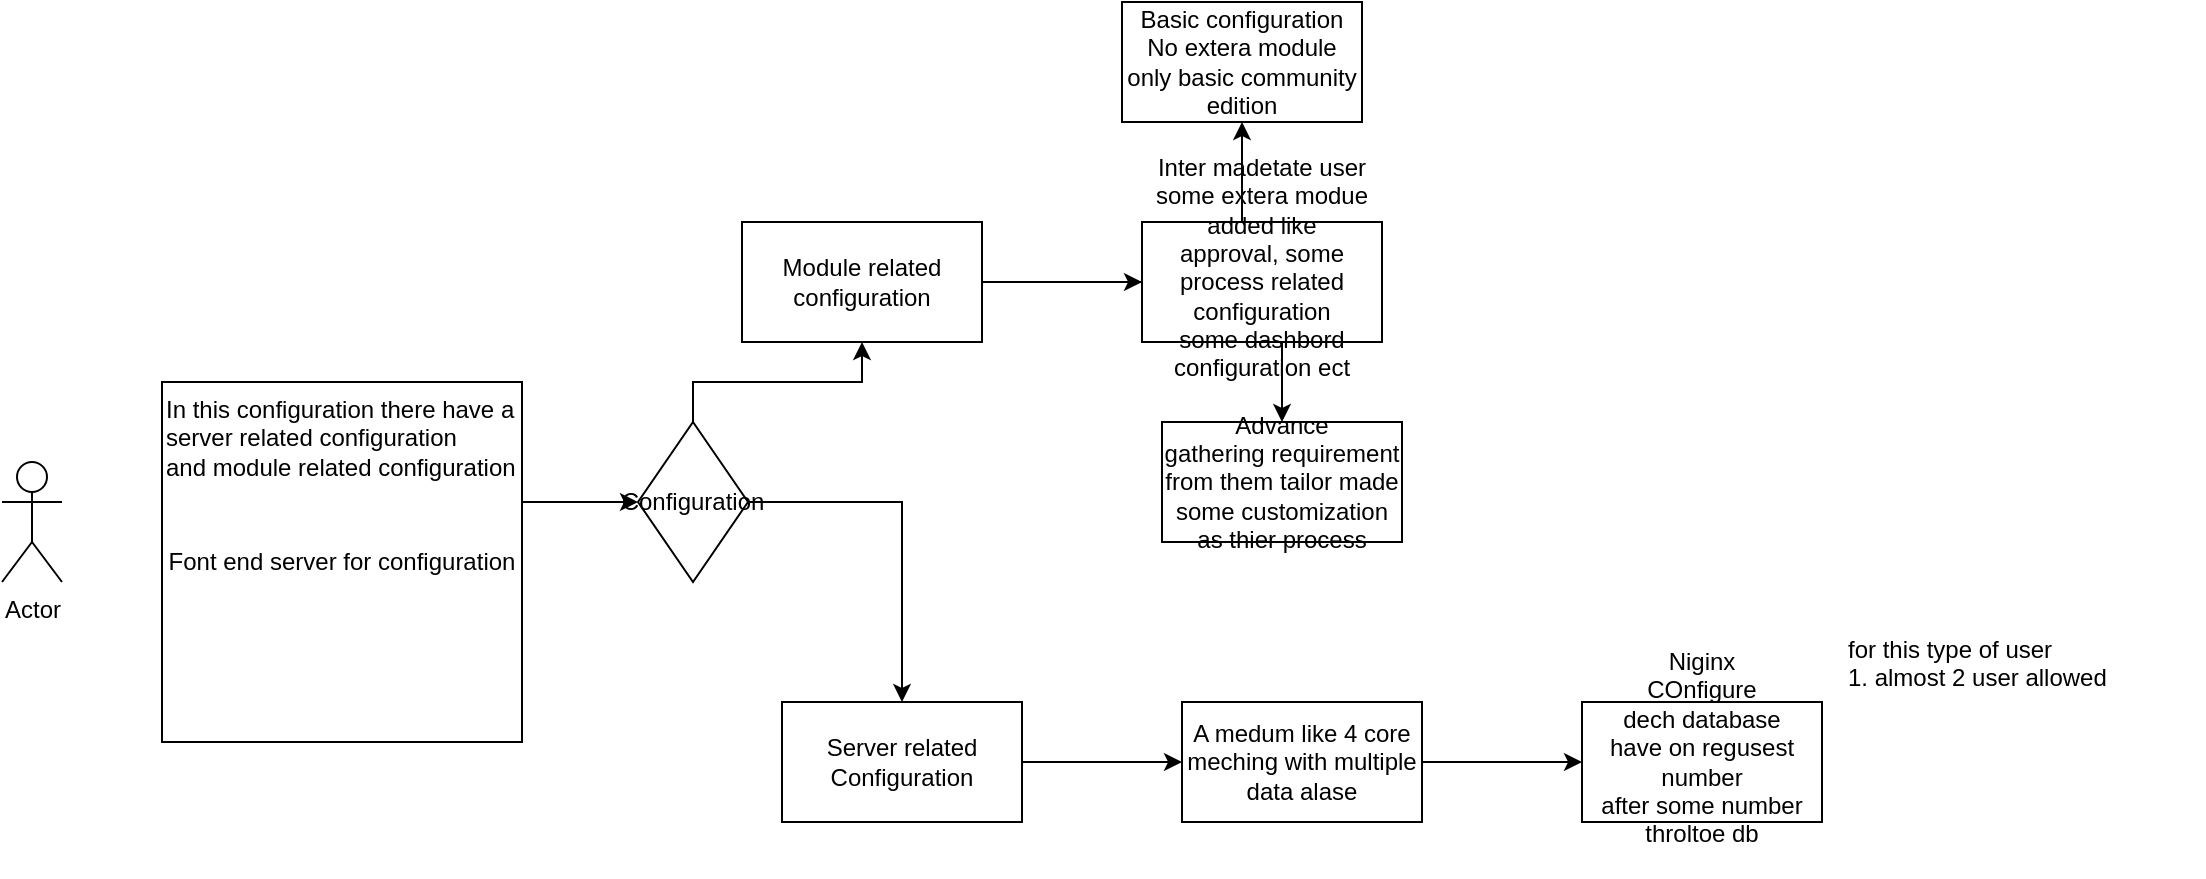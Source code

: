 <mxfile version="26.0.4">
  <diagram name="Page-1" id="dy9t35zf0pSUTtdP75Ow">
    <mxGraphModel dx="1434" dy="795" grid="1" gridSize="10" guides="1" tooltips="1" connect="1" arrows="1" fold="1" page="1" pageScale="1" pageWidth="850" pageHeight="1100" math="0" shadow="0">
      <root>
        <mxCell id="0" />
        <mxCell id="1" parent="0" />
        <mxCell id="z22SotR3mHXX7BvzYAxg-1" value="Actor" style="shape=umlActor;verticalLabelPosition=bottom;verticalAlign=top;html=1;outlineConnect=0;" vertex="1" parent="1">
          <mxGeometry x="80" y="250" width="30" height="60" as="geometry" />
        </mxCell>
        <mxCell id="z22SotR3mHXX7BvzYAxg-2" value="Font end server for configuration " style="whiteSpace=wrap;html=1;aspect=fixed;" vertex="1" parent="1">
          <mxGeometry x="160" y="210" width="180" height="180" as="geometry" />
        </mxCell>
        <mxCell id="z22SotR3mHXX7BvzYAxg-5" style="edgeStyle=orthogonalEdgeStyle;rounded=0;orthogonalLoop=1;jettySize=auto;html=1;exitX=1;exitY=0.5;exitDx=0;exitDy=0;entryX=0;entryY=0.5;entryDx=0;entryDy=0;" edge="1" parent="1" source="z22SotR3mHXX7BvzYAxg-3" target="z22SotR3mHXX7BvzYAxg-4">
          <mxGeometry relative="1" as="geometry" />
        </mxCell>
        <mxCell id="z22SotR3mHXX7BvzYAxg-3" value="&lt;div&gt;In this configuration there have a server related configuration &lt;br&gt;&lt;/div&gt;&lt;div&gt;and module related configuration &lt;br&gt;&lt;/div&gt;&lt;div&gt;&lt;br&gt;&lt;/div&gt;&lt;div&gt;&lt;br&gt;&lt;/div&gt;" style="text;html=1;whiteSpace=wrap;overflow=hidden;rounded=0;" vertex="1" parent="1">
          <mxGeometry x="160" y="210" width="180" height="120" as="geometry" />
        </mxCell>
        <mxCell id="z22SotR3mHXX7BvzYAxg-8" value="" style="edgeStyle=orthogonalEdgeStyle;rounded=0;orthogonalLoop=1;jettySize=auto;html=1;" edge="1" parent="1" source="z22SotR3mHXX7BvzYAxg-4" target="z22SotR3mHXX7BvzYAxg-7">
          <mxGeometry relative="1" as="geometry" />
        </mxCell>
        <mxCell id="z22SotR3mHXX7BvzYAxg-16" value="" style="edgeStyle=orthogonalEdgeStyle;rounded=0;orthogonalLoop=1;jettySize=auto;html=1;" edge="1" parent="1" source="z22SotR3mHXX7BvzYAxg-4" target="z22SotR3mHXX7BvzYAxg-15">
          <mxGeometry relative="1" as="geometry" />
        </mxCell>
        <mxCell id="z22SotR3mHXX7BvzYAxg-4" value="Configuration" style="rhombus;whiteSpace=wrap;html=1;" vertex="1" parent="1">
          <mxGeometry x="398" y="230" width="55" height="80" as="geometry" />
        </mxCell>
        <mxCell id="z22SotR3mHXX7BvzYAxg-10" value="" style="edgeStyle=orthogonalEdgeStyle;rounded=0;orthogonalLoop=1;jettySize=auto;html=1;" edge="1" parent="1" source="z22SotR3mHXX7BvzYAxg-7" target="z22SotR3mHXX7BvzYAxg-9">
          <mxGeometry relative="1" as="geometry" />
        </mxCell>
        <mxCell id="z22SotR3mHXX7BvzYAxg-12" value="" style="edgeStyle=orthogonalEdgeStyle;rounded=0;orthogonalLoop=1;jettySize=auto;html=1;" edge="1" parent="1" source="z22SotR3mHXX7BvzYAxg-7" target="z22SotR3mHXX7BvzYAxg-11">
          <mxGeometry relative="1" as="geometry" />
        </mxCell>
        <mxCell id="z22SotR3mHXX7BvzYAxg-14" value="" style="edgeStyle=orthogonalEdgeStyle;rounded=0;orthogonalLoop=1;jettySize=auto;html=1;" edge="1" parent="1" source="z22SotR3mHXX7BvzYAxg-7" target="z22SotR3mHXX7BvzYAxg-13">
          <mxGeometry relative="1" as="geometry" />
        </mxCell>
        <mxCell id="z22SotR3mHXX7BvzYAxg-7" value="Module related configuration " style="whiteSpace=wrap;html=1;" vertex="1" parent="1">
          <mxGeometry x="450" y="130" width="120" height="60" as="geometry" />
        </mxCell>
        <mxCell id="z22SotR3mHXX7BvzYAxg-9" value="&lt;div&gt;Basic configuration &lt;br&gt;&lt;/div&gt;&lt;div&gt;No extera module only basic community edition&lt;br&gt;&lt;/div&gt;" style="whiteSpace=wrap;html=1;" vertex="1" parent="1">
          <mxGeometry x="640" y="20" width="120" height="60" as="geometry" />
        </mxCell>
        <mxCell id="z22SotR3mHXX7BvzYAxg-11" value="&lt;div&gt;Inter madetate user &lt;br&gt;&lt;/div&gt;&lt;div&gt;some extera modue &lt;br&gt;&lt;/div&gt;&lt;div&gt;added like &lt;br&gt;&lt;/div&gt;&lt;div&gt;approval, some process related configuration &lt;br&gt;&lt;/div&gt;&lt;div&gt;some dashbord configuration ect&lt;/div&gt;&lt;div&gt;&lt;br&gt;&lt;/div&gt;" style="whiteSpace=wrap;html=1;" vertex="1" parent="1">
          <mxGeometry x="650" y="130" width="120" height="60" as="geometry" />
        </mxCell>
        <mxCell id="z22SotR3mHXX7BvzYAxg-13" value="&lt;div&gt;Advance &lt;br&gt;&lt;/div&gt;&lt;div&gt;gathering requirement from them tailor made some customization &lt;br&gt;&lt;/div&gt;&lt;div&gt;as thier process&lt;br&gt;&lt;/div&gt;" style="whiteSpace=wrap;html=1;" vertex="1" parent="1">
          <mxGeometry x="660" y="230" width="120" height="60" as="geometry" />
        </mxCell>
        <mxCell id="z22SotR3mHXX7BvzYAxg-18" value="" style="edgeStyle=orthogonalEdgeStyle;rounded=0;orthogonalLoop=1;jettySize=auto;html=1;" edge="1" parent="1" source="z22SotR3mHXX7BvzYAxg-15" target="z22SotR3mHXX7BvzYAxg-17">
          <mxGeometry relative="1" as="geometry" />
        </mxCell>
        <mxCell id="z22SotR3mHXX7BvzYAxg-15" value="Server related Configuration " style="whiteSpace=wrap;html=1;" vertex="1" parent="1">
          <mxGeometry x="470" y="370" width="120" height="60" as="geometry" />
        </mxCell>
        <mxCell id="z22SotR3mHXX7BvzYAxg-20" value="" style="edgeStyle=orthogonalEdgeStyle;rounded=0;orthogonalLoop=1;jettySize=auto;html=1;" edge="1" parent="1" source="z22SotR3mHXX7BvzYAxg-17" target="z22SotR3mHXX7BvzYAxg-19">
          <mxGeometry relative="1" as="geometry" />
        </mxCell>
        <mxCell id="z22SotR3mHXX7BvzYAxg-17" value="A medum like 4 core meching with multiple data alase " style="whiteSpace=wrap;html=1;" vertex="1" parent="1">
          <mxGeometry x="670" y="370" width="120" height="60" as="geometry" />
        </mxCell>
        <mxCell id="z22SotR3mHXX7BvzYAxg-19" value="&lt;div&gt;Niginx &lt;br&gt;&lt;/div&gt;&lt;div&gt;COnfigure &lt;br&gt;&lt;/div&gt;&lt;div&gt;dech database &lt;br&gt;&lt;/div&gt;&lt;div&gt;have on regusest number &lt;br&gt;&lt;/div&gt;&lt;div&gt;after some number &lt;br&gt;&lt;/div&gt;&lt;div&gt;throltoe db&lt;/div&gt;&lt;div&gt;&lt;br&gt;&lt;/div&gt;" style="whiteSpace=wrap;html=1;" vertex="1" parent="1">
          <mxGeometry x="870" y="370" width="120" height="60" as="geometry" />
        </mxCell>
        <mxCell id="z22SotR3mHXX7BvzYAxg-21" value="&lt;div&gt;for this type of user&lt;/div&gt;&lt;div&gt;1. almost 2 user allowed &lt;/div&gt;" style="text;html=1;whiteSpace=wrap;overflow=hidden;rounded=0;" vertex="1" parent="1">
          <mxGeometry x="1001" y="330" width="180" height="120" as="geometry" />
        </mxCell>
      </root>
    </mxGraphModel>
  </diagram>
</mxfile>
